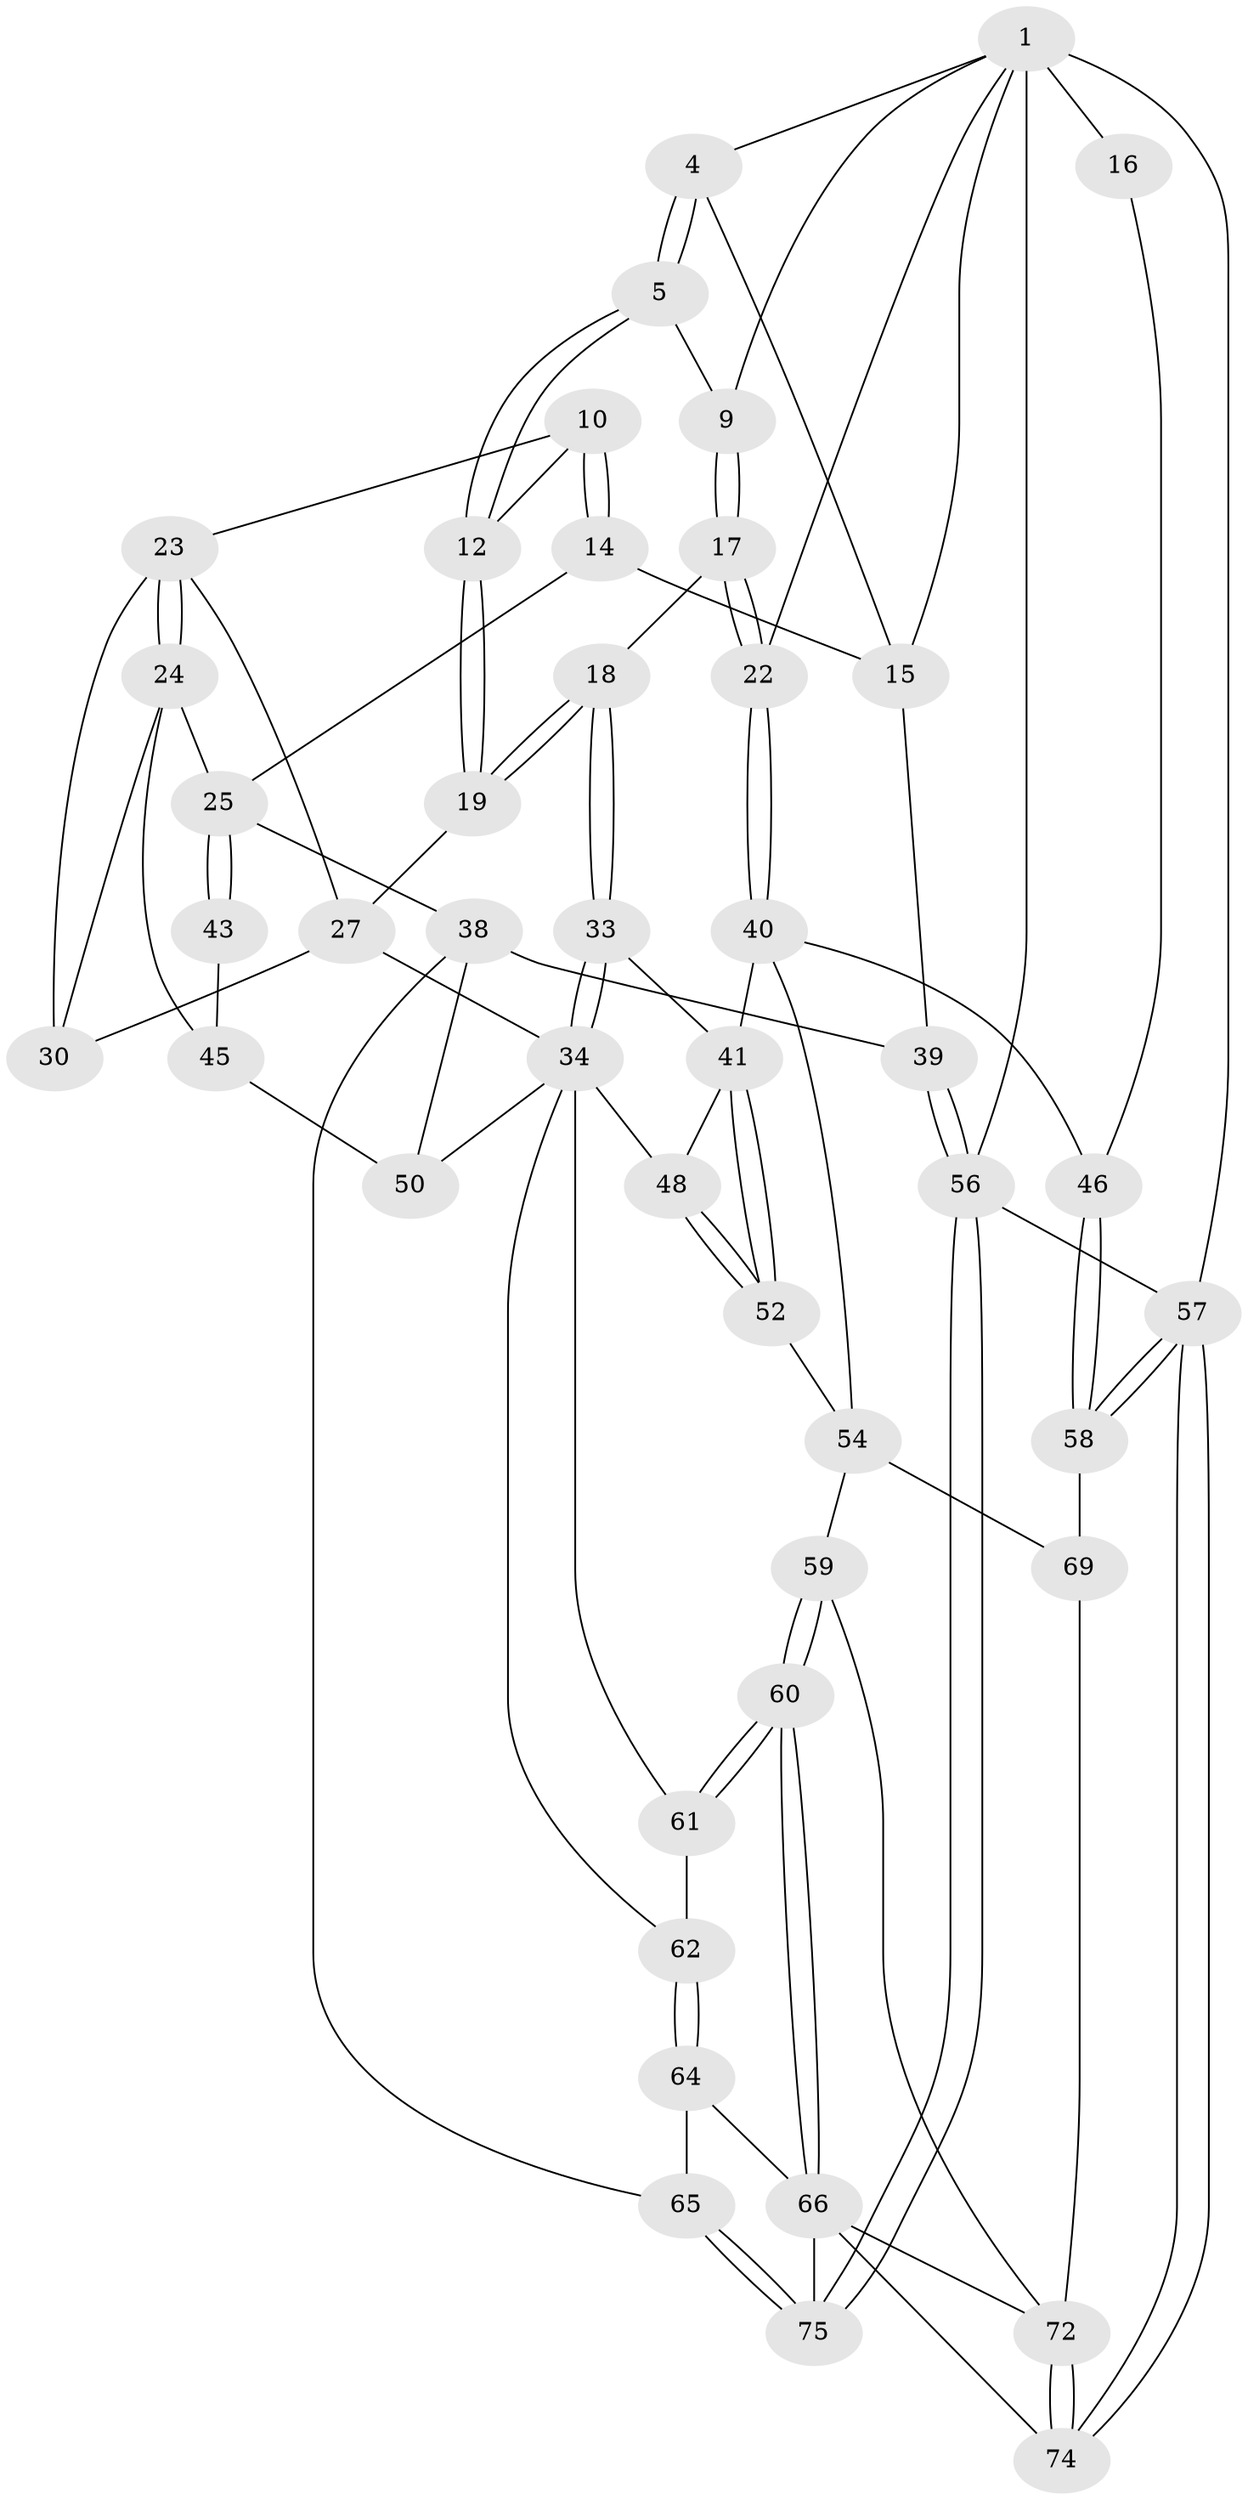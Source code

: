 // original degree distribution, {3: 0.06578947368421052, 6: 0.18421052631578946, 5: 0.618421052631579, 4: 0.13157894736842105}
// Generated by graph-tools (version 1.1) at 2025/21/03/04/25 18:21:43]
// undirected, 45 vertices, 102 edges
graph export_dot {
graph [start="1"]
  node [color=gray90,style=filled];
  1 [pos="+0.8944759844852515+0",super="+2+7"];
  4 [pos="+0+0",super="+13"];
  5 [pos="+0.5007366038700609+0",super="+6"];
  9 [pos="+0.8420586895602551+0.13457909448078068"];
  10 [pos="+0.21494618181946862+0.15208663196528455",super="+11"];
  12 [pos="+0.49832566787985816+0"];
  14 [pos="+0.195962350151089+0.32941279306944"];
  15 [pos="+0.09311426936391261+0.30093709692649956",super="+29"];
  16 [pos="+1+0.14296466540307073",super="+20"];
  17 [pos="+0.7117606423587111+0.3220901414963721"];
  18 [pos="+0.6897307878717208+0.3226091561007909"];
  19 [pos="+0.6398112345581608+0.278942544082212"];
  22 [pos="+0.8113259082543683+0.3782581790528639"];
  23 [pos="+0.36724508947393647+0.2803394405567282",super="+28"];
  24 [pos="+0.2722781642433256+0.3260240031321239",super="+31"];
  25 [pos="+0.21714706511582815+0.34120502615348053",super="+26"];
  27 [pos="+0.5181016093583021+0.3174001231683493",super="+32"];
  30 [pos="+0.45849363996860504+0.4736106022676653"];
  33 [pos="+0.6837034047941168+0.33398891166908856"];
  34 [pos="+0.5583863891618086+0.5138763371486386",super="+35"];
  38 [pos="+0+0.6133645236756026",super="+63"];
  39 [pos="+0+0.5897052338927002"];
  40 [pos="+0.8716613629717367+0.47559916087817283",super="+47"];
  41 [pos="+0.8113813485448981+0.5176602082856437",super="+42"];
  43 [pos="+0.2212044819002927+0.3620221632750509",super="+44"];
  45 [pos="+0.3557831121879058+0.5104231582933497",super="+51"];
  46 [pos="+1+0.57141461338134"];
  48 [pos="+0.6358991812669822+0.5508468868740503"];
  50 [pos="+0.29778442206286576+0.6015799301681416"];
  52 [pos="+0.7250020118731955+0.6494625099446196"];
  54 [pos="+0.7625065018198967+0.6917307491149315",super="+55+68"];
  56 [pos="+0+1"];
  57 [pos="+1+1"];
  58 [pos="+1+1"];
  59 [pos="+0.6777941980972958+0.7076861668502193"];
  60 [pos="+0.5979321239839678+0.7476813452442835"];
  61 [pos="+0.5185406351553982+0.6342168124635958"];
  62 [pos="+0.4645616385794306+0.6578876133014571"];
  64 [pos="+0.3804528872170467+0.7848475018599818"];
  65 [pos="+0.2263918995326299+0.7935948790118261"];
  66 [pos="+0.5694111540540372+0.8428073240199152",super="+67"];
  69 [pos="+0.8766785001199924+0.7189867735362494",super="+70"];
  72 [pos="+0.7654345512283836+0.8304040178713882",super="+73"];
  74 [pos="+0.8915930775543386+1"];
  75 [pos="+0.12256681474769754+1"];
  1 -- 16 [weight=3];
  1 -- 4;
  1 -- 56;
  1 -- 57;
  1 -- 15;
  1 -- 9;
  1 -- 22;
  4 -- 5;
  4 -- 5;
  4 -- 15;
  5 -- 12;
  5 -- 12;
  5 -- 9;
  9 -- 17;
  9 -- 17;
  10 -- 14;
  10 -- 14;
  10 -- 12;
  10 -- 23;
  12 -- 19;
  12 -- 19;
  14 -- 15;
  14 -- 25;
  15 -- 39;
  16 -- 46;
  17 -- 18;
  17 -- 22;
  17 -- 22;
  18 -- 19;
  18 -- 19;
  18 -- 33;
  18 -- 33;
  19 -- 27;
  22 -- 40;
  22 -- 40;
  23 -- 24;
  23 -- 24;
  23 -- 27;
  23 -- 30;
  24 -- 25;
  24 -- 45;
  24 -- 30;
  25 -- 43 [weight=2];
  25 -- 43;
  25 -- 38;
  27 -- 30;
  27 -- 34;
  33 -- 34;
  33 -- 34;
  33 -- 41;
  34 -- 48;
  34 -- 50;
  34 -- 61;
  34 -- 62;
  38 -- 39;
  38 -- 65;
  38 -- 50;
  39 -- 56;
  39 -- 56;
  40 -- 41;
  40 -- 54;
  40 -- 46;
  41 -- 52;
  41 -- 52;
  41 -- 48;
  43 -- 45 [weight=2];
  45 -- 50;
  46 -- 58;
  46 -- 58;
  48 -- 52;
  48 -- 52;
  52 -- 54;
  54 -- 59;
  54 -- 69 [weight=2];
  56 -- 75;
  56 -- 75;
  56 -- 57;
  57 -- 58;
  57 -- 58;
  57 -- 74;
  57 -- 74;
  58 -- 69;
  59 -- 60;
  59 -- 60;
  59 -- 72;
  60 -- 61;
  60 -- 61;
  60 -- 66;
  60 -- 66;
  61 -- 62;
  62 -- 64;
  62 -- 64;
  64 -- 65;
  64 -- 66;
  65 -- 75;
  65 -- 75;
  66 -- 75;
  66 -- 74;
  66 -- 72;
  69 -- 72;
  72 -- 74;
  72 -- 74;
}

